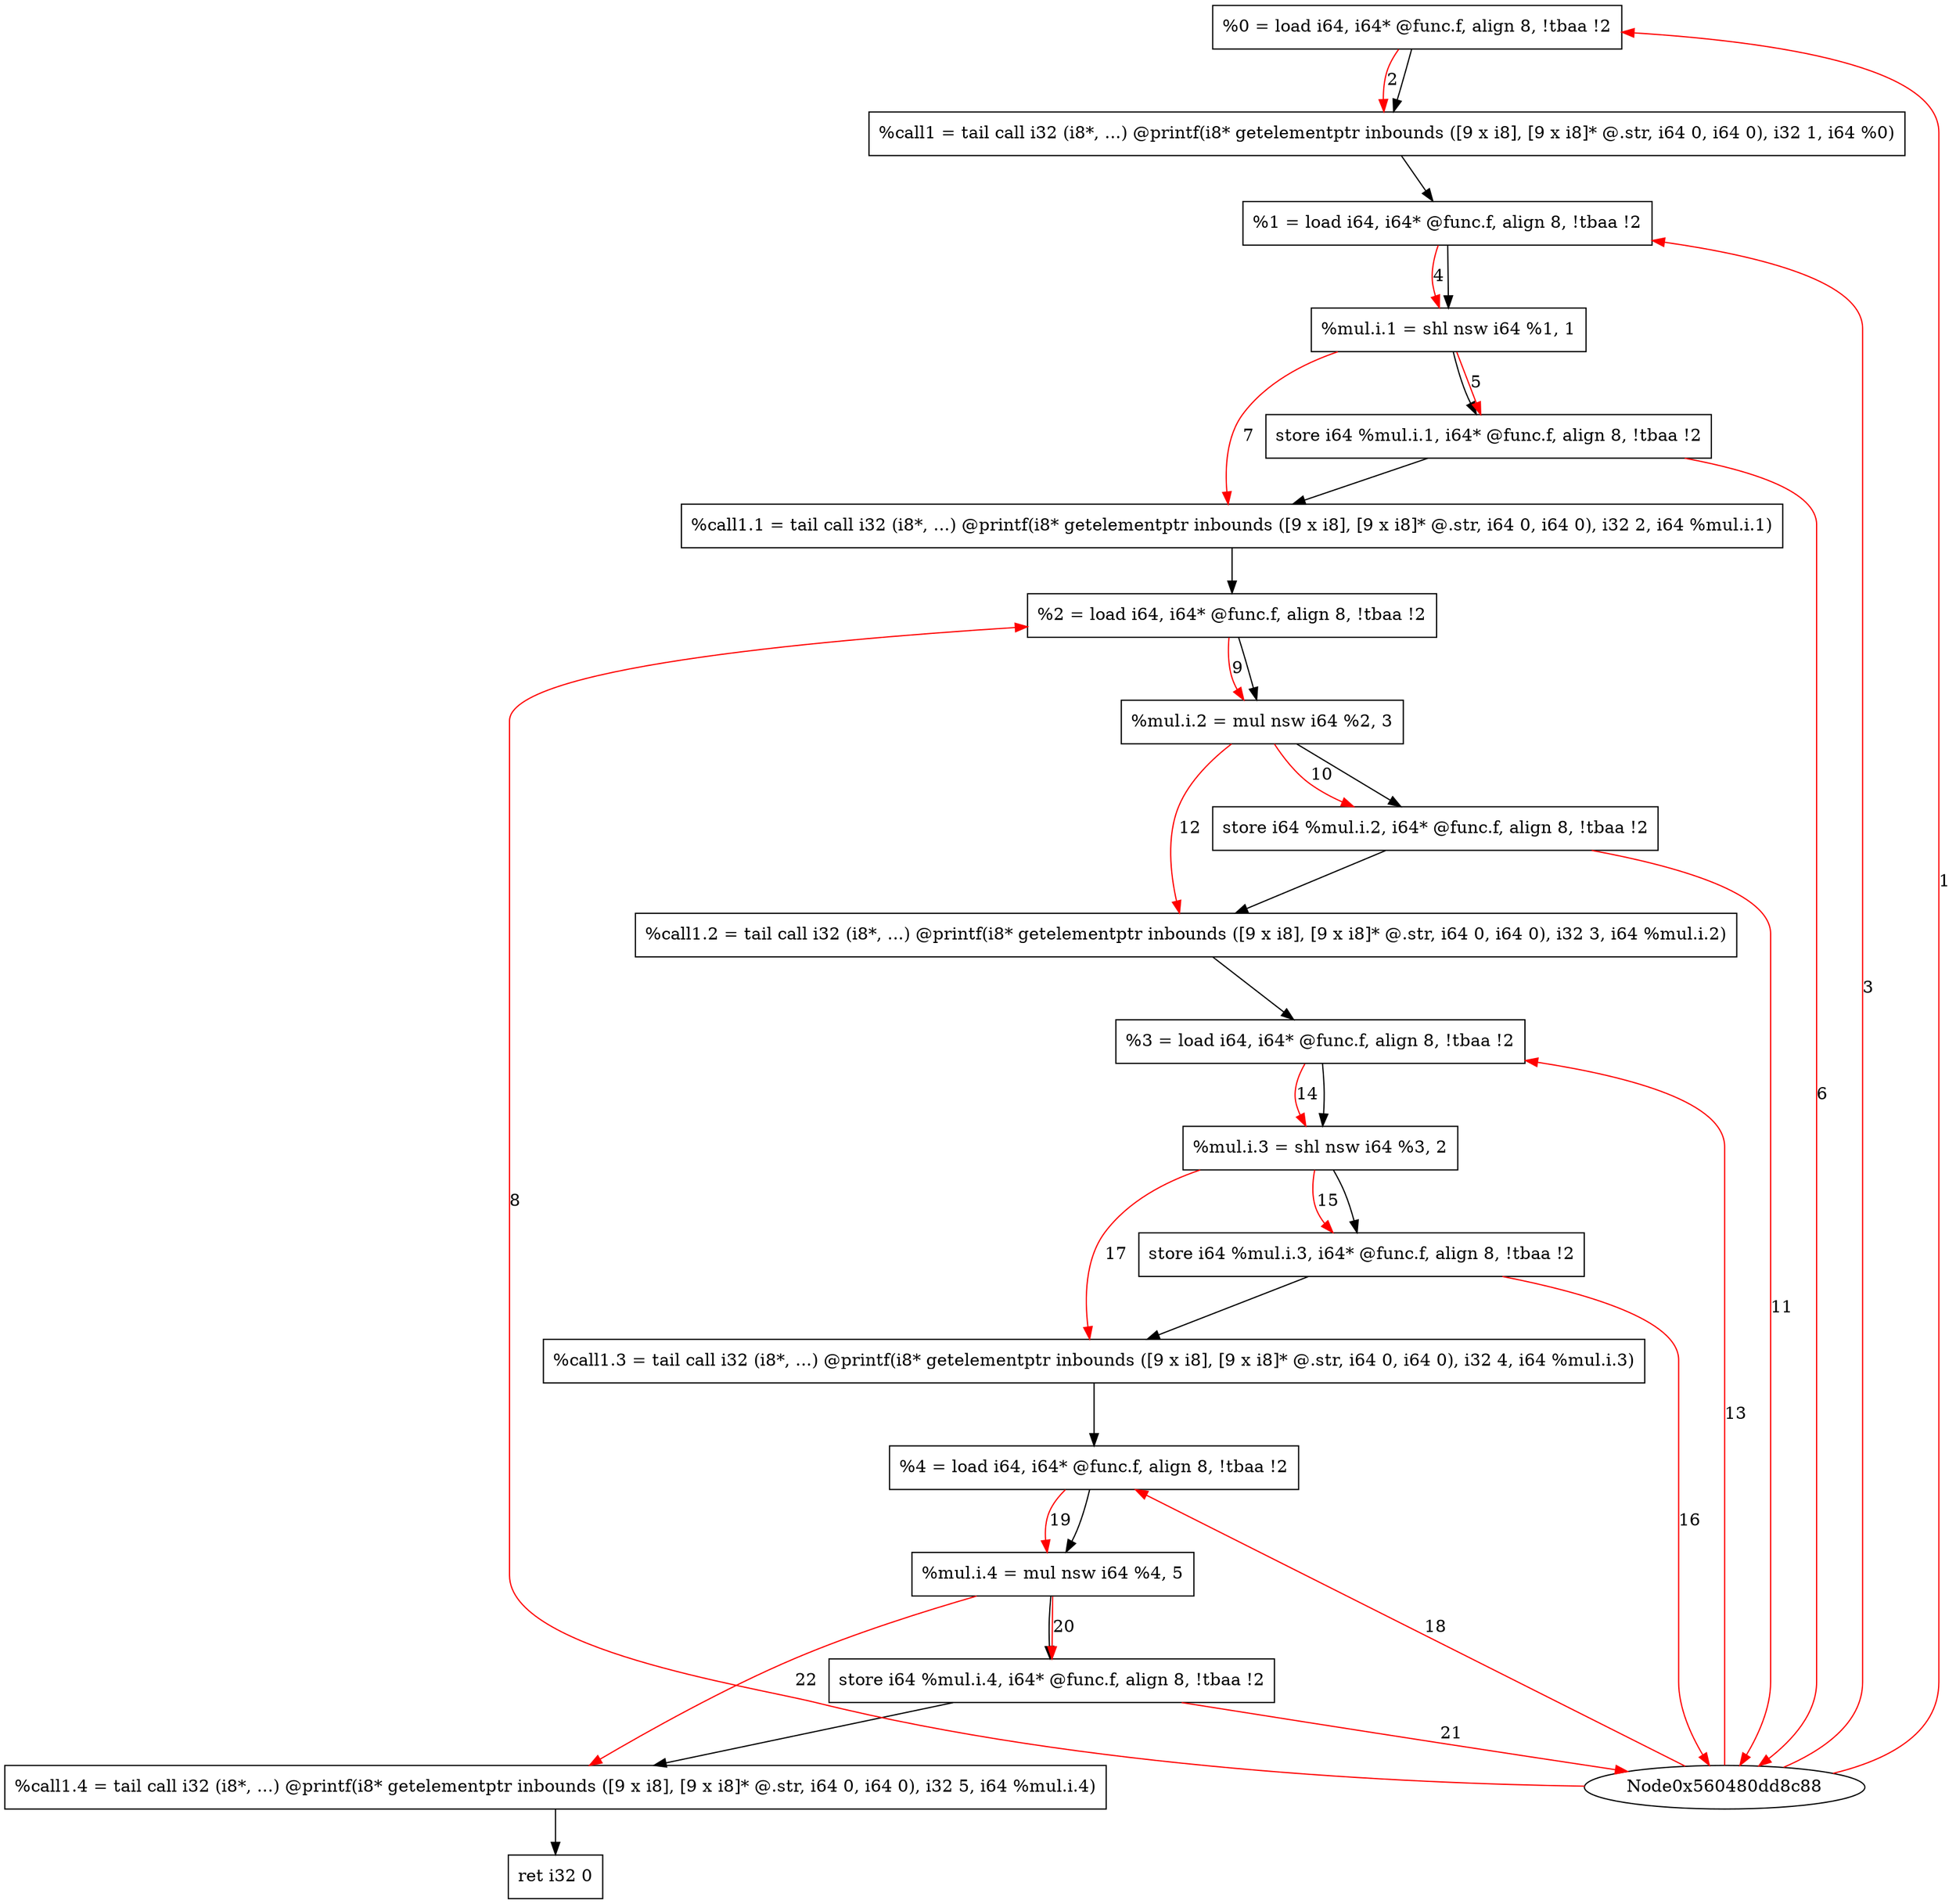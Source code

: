 digraph "CDFG for'main' function" {
	Node0x560480ddc598[shape=record, label="  %0 = load i64, i64* @func.f, align 8, !tbaa !2"]
	Node0x560480ddca00[shape=record, label="  %call1 = tail call i32 (i8*, ...) @printf(i8* getelementptr inbounds ([9 x i8], [9 x i8]* @.str, i64 0, i64 0), i32 1, i64 %0)"]
	Node0x560480ddcad8[shape=record, label="  %1 = load i64, i64* @func.f, align 8, !tbaa !2"]
	Node0x560480ddcb70[shape=record, label="  %mul.i.1 = shl nsw i64 %1, 1"]
	Node0x560480ddcbe0[shape=record, label="  store i64 %mul.i.1, i64* @func.f, align 8, !tbaa !2"]
	Node0x560480ddcce0[shape=record, label="  %call1.1 = tail call i32 (i8*, ...) @printf(i8* getelementptr inbounds ([9 x i8], [9 x i8]* @.str, i64 0, i64 0), i32 2, i64 %mul.i.1)"]
	Node0x560480ddcd98[shape=record, label="  %2 = load i64, i64* @func.f, align 8, !tbaa !2"]
	Node0x560480ddce70[shape=record, label="  %mul.i.2 = mul nsw i64 %2, 3"]
	Node0x560480ddcee0[shape=record, label="  store i64 %mul.i.2, i64* @func.f, align 8, !tbaa !2"]
	Node0x560480ddcfe0[shape=record, label="  %call1.2 = tail call i32 (i8*, ...) @printf(i8* getelementptr inbounds ([9 x i8], [9 x i8]* @.str, i64 0, i64 0), i32 3, i64 %mul.i.2)"]
	Node0x560480ddd098[shape=record, label="  %3 = load i64, i64* @func.f, align 8, !tbaa !2"]
	Node0x560480ddd140[shape=record, label="  %mul.i.3 = shl nsw i64 %3, 2"]
	Node0x560480ddd1d0[shape=record, label="  store i64 %mul.i.3, i64* @func.f, align 8, !tbaa !2"]
	Node0x560480ddd2d0[shape=record, label="  %call1.3 = tail call i32 (i8*, ...) @printf(i8* getelementptr inbounds ([9 x i8], [9 x i8]* @.str, i64 0, i64 0), i32 4, i64 %mul.i.3)"]
	Node0x560480ddd388[shape=record, label="  %4 = load i64, i64* @func.f, align 8, !tbaa !2"]
	Node0x560480ddd450[shape=record, label="  %mul.i.4 = mul nsw i64 %4, 5"]
	Node0x560480ddd4e0[shape=record, label="  store i64 %mul.i.4, i64* @func.f, align 8, !tbaa !2"]
	Node0x560480ddd5e0[shape=record, label="  %call1.4 = tail call i32 (i8*, ...) @printf(i8* getelementptr inbounds ([9 x i8], [9 x i8]* @.str, i64 0, i64 0), i32 5, i64 %mul.i.4)"]
	Node0x560480ddd6c8[shape=record, label="  ret i32 0"]
	Node0x560480ddc598 -> Node0x560480ddca00
	Node0x560480ddca00 -> Node0x560480ddcad8
	Node0x560480ddcad8 -> Node0x560480ddcb70
	Node0x560480ddcb70 -> Node0x560480ddcbe0
	Node0x560480ddcbe0 -> Node0x560480ddcce0
	Node0x560480ddcce0 -> Node0x560480ddcd98
	Node0x560480ddcd98 -> Node0x560480ddce70
	Node0x560480ddce70 -> Node0x560480ddcee0
	Node0x560480ddcee0 -> Node0x560480ddcfe0
	Node0x560480ddcfe0 -> Node0x560480ddd098
	Node0x560480ddd098 -> Node0x560480ddd140
	Node0x560480ddd140 -> Node0x560480ddd1d0
	Node0x560480ddd1d0 -> Node0x560480ddd2d0
	Node0x560480ddd2d0 -> Node0x560480ddd388
	Node0x560480ddd388 -> Node0x560480ddd450
	Node0x560480ddd450 -> Node0x560480ddd4e0
	Node0x560480ddd4e0 -> Node0x560480ddd5e0
	Node0x560480ddd5e0 -> Node0x560480ddd6c8
edge [color=red]
	Node0x560480dd8c88 -> Node0x560480ddc598[label="1"]
	Node0x560480ddc598 -> Node0x560480ddca00[label="2"]
	Node0x560480dd8c88 -> Node0x560480ddcad8[label="3"]
	Node0x560480ddcad8 -> Node0x560480ddcb70[label="4"]
	Node0x560480ddcb70 -> Node0x560480ddcbe0[label="5"]
	Node0x560480ddcbe0 -> Node0x560480dd8c88[label="6"]
	Node0x560480ddcb70 -> Node0x560480ddcce0[label="7"]
	Node0x560480dd8c88 -> Node0x560480ddcd98[label="8"]
	Node0x560480ddcd98 -> Node0x560480ddce70[label="9"]
	Node0x560480ddce70 -> Node0x560480ddcee0[label="10"]
	Node0x560480ddcee0 -> Node0x560480dd8c88[label="11"]
	Node0x560480ddce70 -> Node0x560480ddcfe0[label="12"]
	Node0x560480dd8c88 -> Node0x560480ddd098[label="13"]
	Node0x560480ddd098 -> Node0x560480ddd140[label="14"]
	Node0x560480ddd140 -> Node0x560480ddd1d0[label="15"]
	Node0x560480ddd1d0 -> Node0x560480dd8c88[label="16"]
	Node0x560480ddd140 -> Node0x560480ddd2d0[label="17"]
	Node0x560480dd8c88 -> Node0x560480ddd388[label="18"]
	Node0x560480ddd388 -> Node0x560480ddd450[label="19"]
	Node0x560480ddd450 -> Node0x560480ddd4e0[label="20"]
	Node0x560480ddd4e0 -> Node0x560480dd8c88[label="21"]
	Node0x560480ddd450 -> Node0x560480ddd5e0[label="22"]
}
